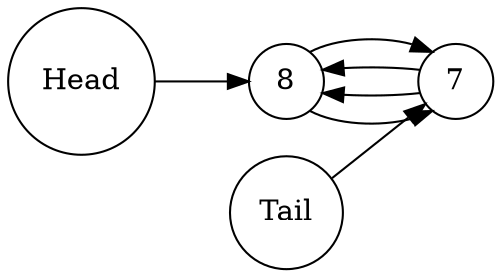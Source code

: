 digraph CircularList {
  node [shape=circle];
  rankdir = LR;
  Head -> Node8;
  Tail -> Node7;
  Node8 [label="8"];
  Node7 -> Node8
;
  Node7 -> Node8
;
  Node7 [label="7"];
  Node8 -> Node7
;
  Node8 -> Node7
;
}
